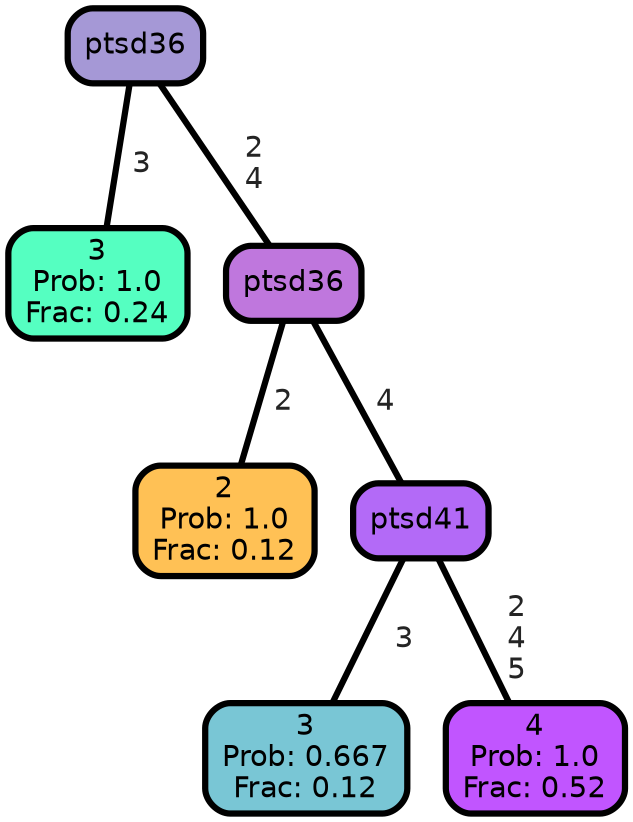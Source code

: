 graph Tree {
node [shape=box, style="filled, rounded",color="black",penwidth="3",fontcolor="black",                 fontname=helvetica] ;
graph [ranksep="0 equally", splines=straight,                 bgcolor=transparent, dpi=200] ;
edge [fontname=helvetica, fontweight=bold,fontcolor=grey14,color=black] ;
0 [label="3
Prob: 1.0
Frac: 0.24", fillcolor="#55ffc1"] ;
1 [label="ptsd36", fillcolor="#a598d6"] ;
2 [label="2
Prob: 1.0
Frac: 0.12", fillcolor="#ffc155"] ;
3 [label="ptsd36", fillcolor="#bf77dd"] ;
4 [label="3
Prob: 0.667
Frac: 0.12", fillcolor="#79c6d5"] ;
5 [label="ptsd41", fillcolor="#b36af7"] ;
6 [label="4
Prob: 1.0
Frac: 0.52", fillcolor="#c155ff"] ;
1 -- 0 [label=" 3",penwidth=3] ;
1 -- 3 [label=" 2\n 4",penwidth=3] ;
3 -- 2 [label=" 2",penwidth=3] ;
3 -- 5 [label=" 4",penwidth=3] ;
5 -- 4 [label=" 3",penwidth=3] ;
5 -- 6 [label=" 2\n 4\n 5",penwidth=3] ;
{rank = same;}}